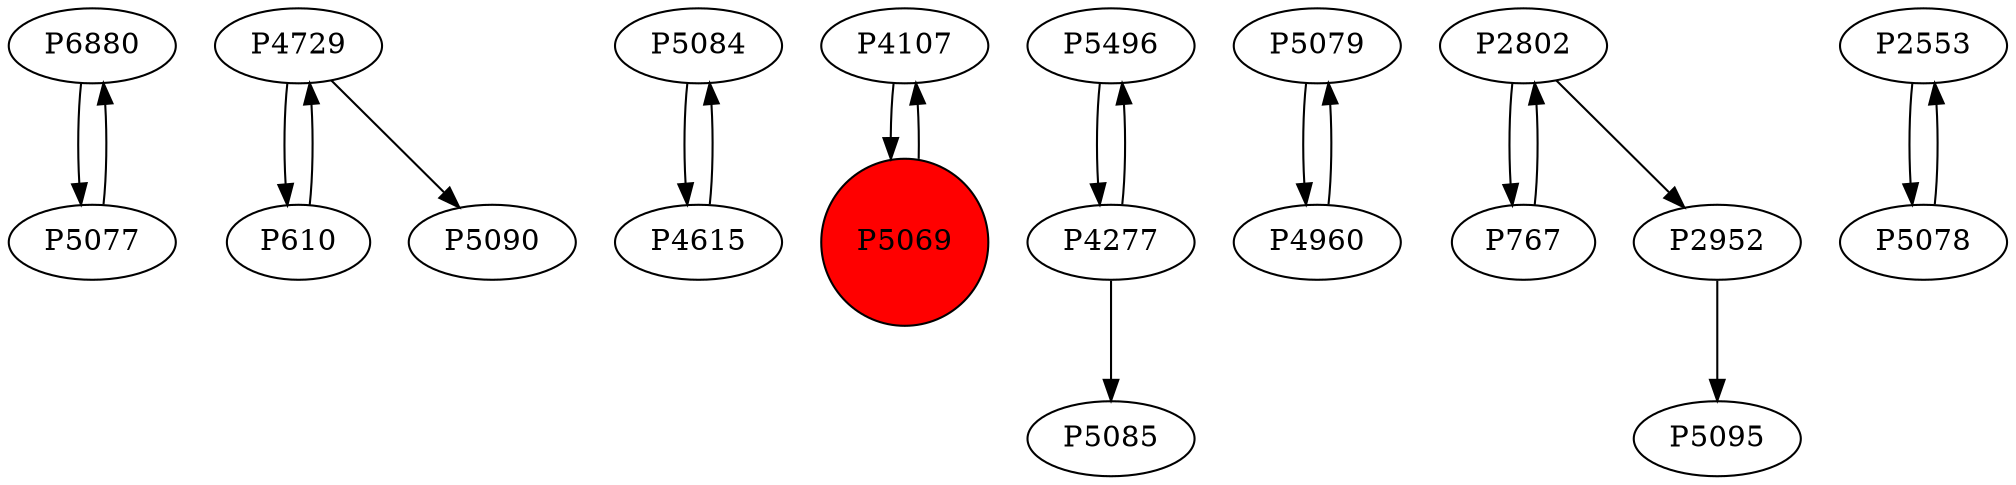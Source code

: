 digraph {
	P6880 -> P5077
	P5077 -> P6880
	P4729 -> P610
	P610 -> P4729
	P5084 -> P4615
	P4107 -> P5069
	P5496 -> P4277
	P5079 -> P4960
	P5069 -> P4107
	P4277 -> P5085
	P4615 -> P5084
	P2802 -> P767
	P4729 -> P5090
	P4960 -> P5079
	P2553 -> P5078
	P2802 -> P2952
	P767 -> P2802
	P4277 -> P5496
	P2952 -> P5095
	P5078 -> P2553
	P5069 [shape=circle]
	P5069 [style=filled]
	P5069 [fillcolor=red]
}